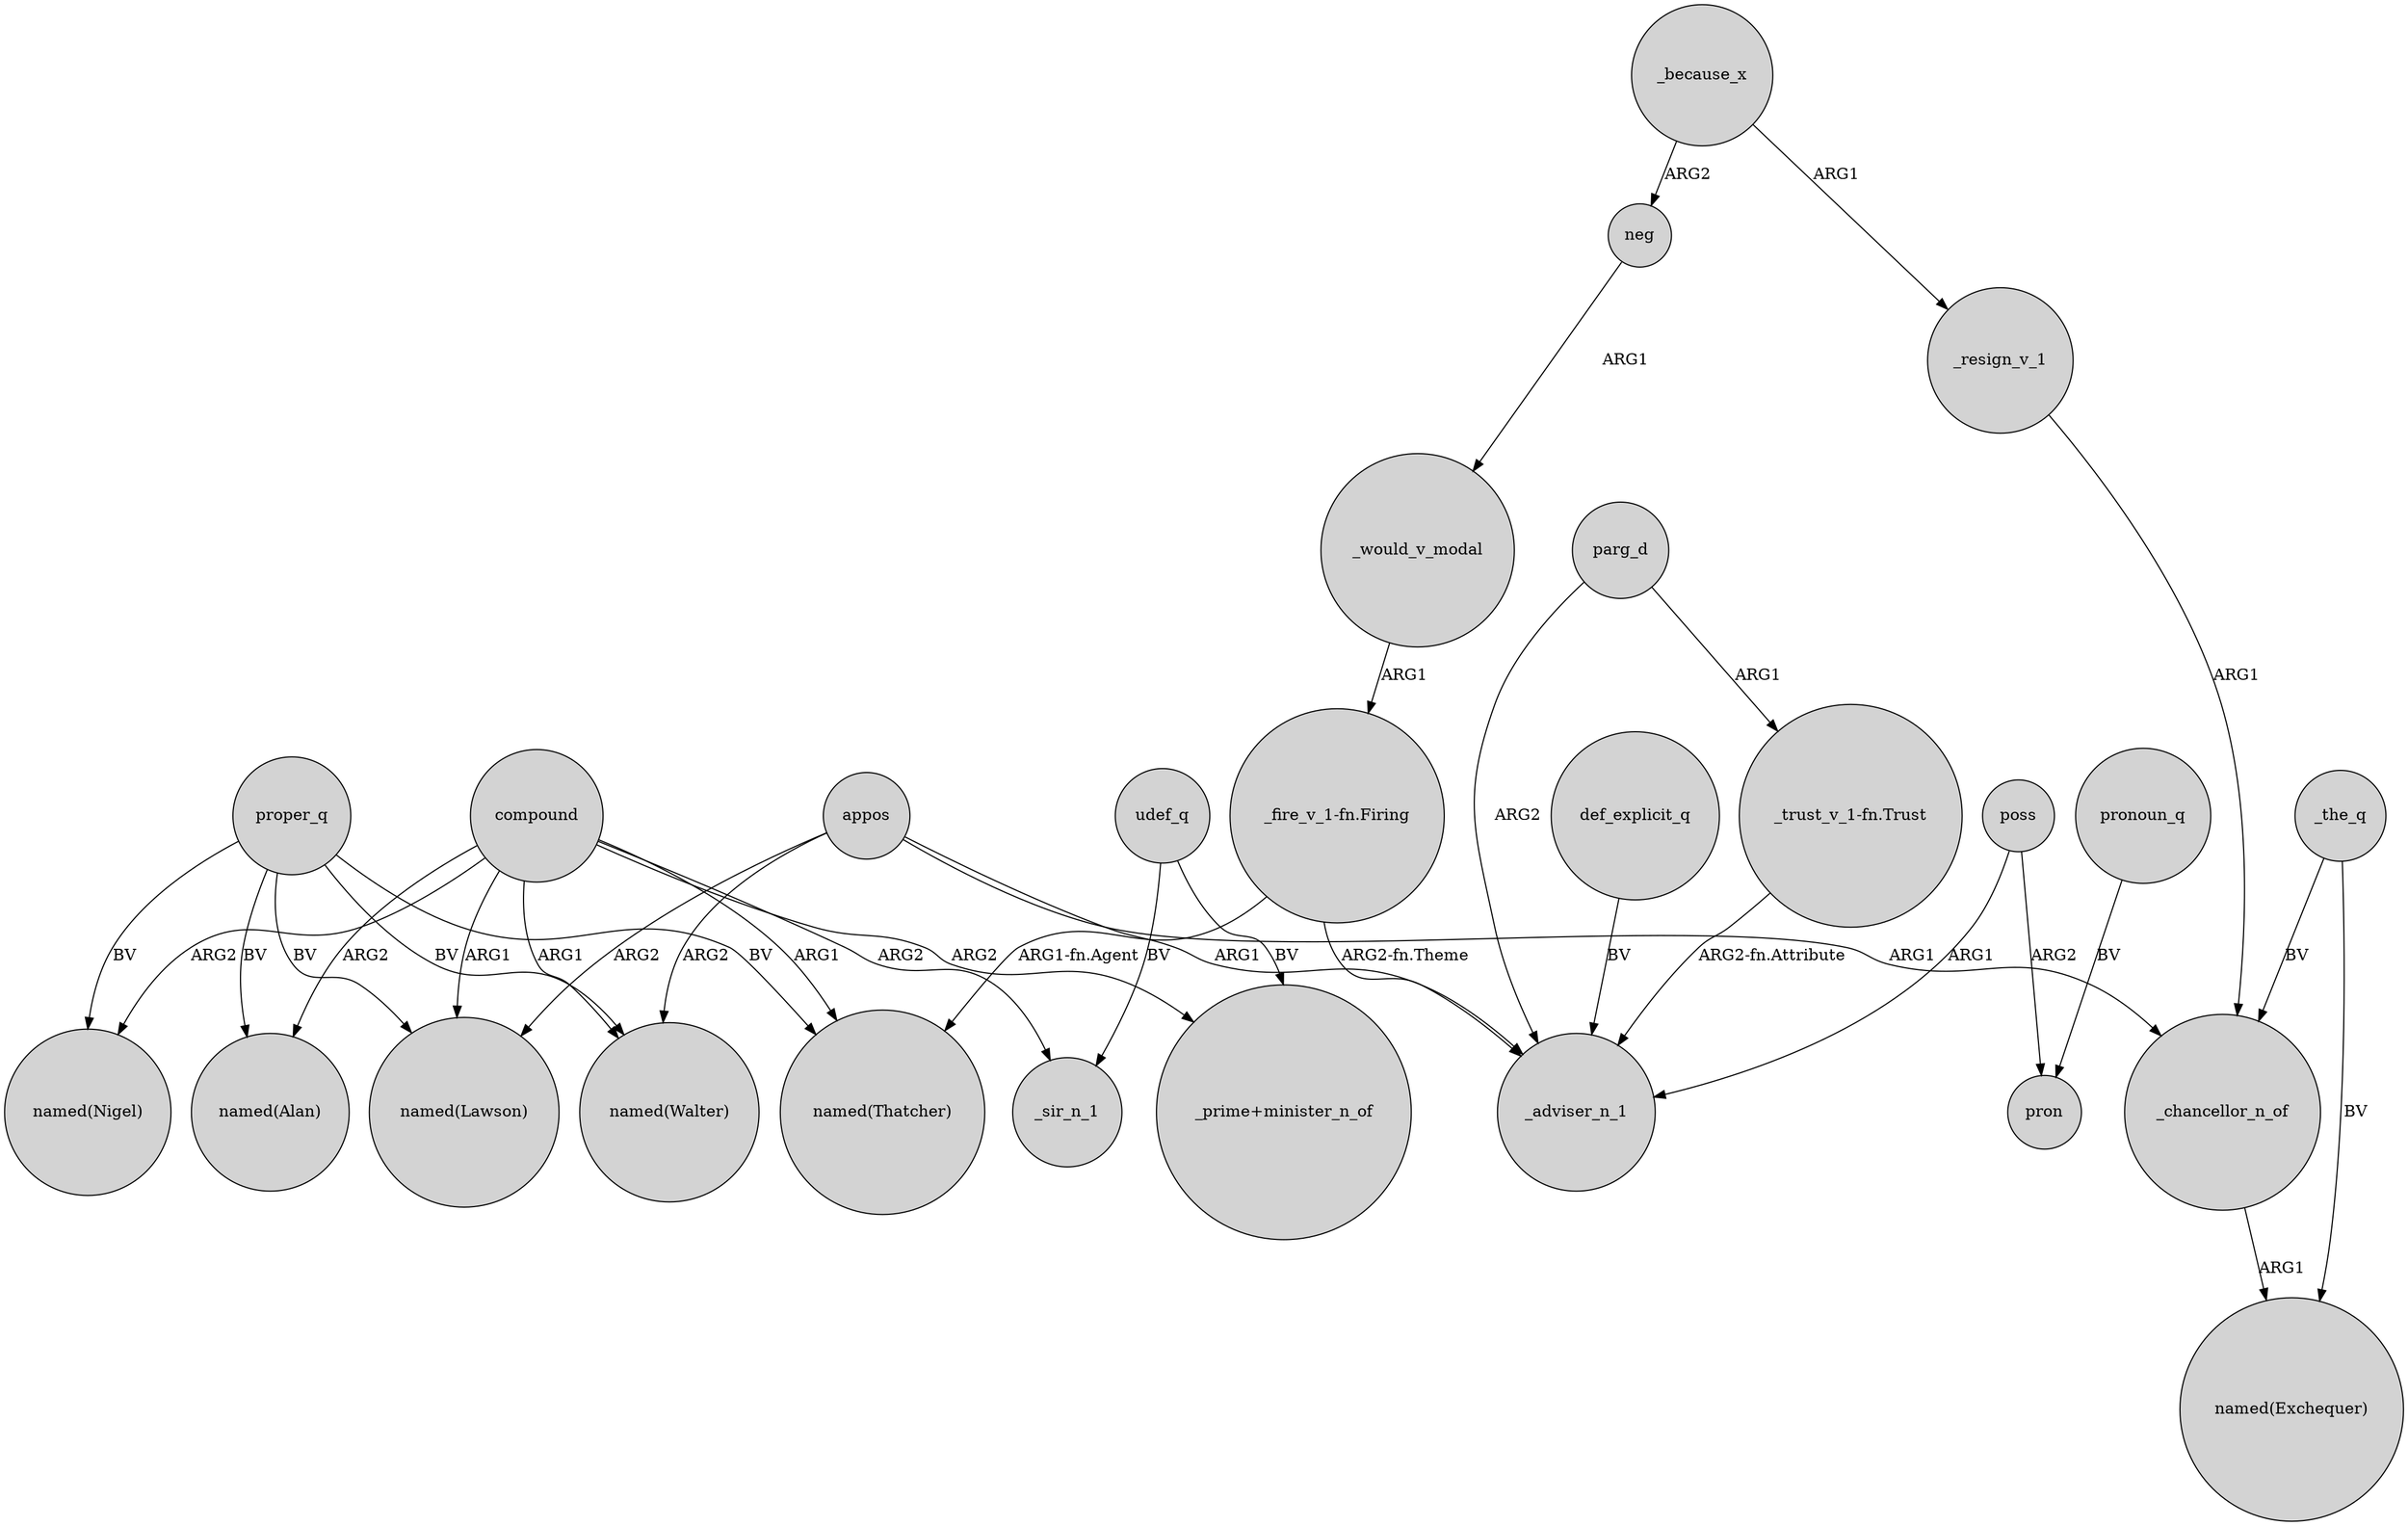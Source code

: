 digraph {
	node [shape=circle style=filled]
	neg -> _would_v_modal [label=ARG1]
	"_fire_v_1-fn.Firing" -> "named(Thatcher)" [label="ARG1-fn.Agent"]
	compound -> "named(Nigel)" [label=ARG2]
	poss -> pron [label=ARG2]
	compound -> "_prime+minister_n_of" [label=ARG2]
	"_trust_v_1-fn.Trust" -> _adviser_n_1 [label="ARG2-fn.Attribute"]
	proper_q -> "named(Walter)" [label=BV]
	_resign_v_1 -> _chancellor_n_of [label=ARG1]
	compound -> _sir_n_1 [label=ARG2]
	appos -> _adviser_n_1 [label=ARG1]
	proper_q -> "named(Alan)" [label=BV]
	"_fire_v_1-fn.Firing" -> _adviser_n_1 [label="ARG2-fn.Theme"]
	_would_v_modal -> "_fire_v_1-fn.Firing" [label=ARG1]
	def_explicit_q -> _adviser_n_1 [label=BV]
	appos -> "named(Lawson)" [label=ARG2]
	parg_d -> "_trust_v_1-fn.Trust" [label=ARG1]
	udef_q -> _sir_n_1 [label=BV]
	_because_x -> neg [label=ARG2]
	compound -> "named(Thatcher)" [label=ARG1]
	_chancellor_n_of -> "named(Exchequer)" [label=ARG1]
	pronoun_q -> pron [label=BV]
	udef_q -> "_prime+minister_n_of" [label=BV]
	_because_x -> _resign_v_1 [label=ARG1]
	appos -> _chancellor_n_of [label=ARG1]
	compound -> "named(Alan)" [label=ARG2]
	compound -> "named(Lawson)" [label=ARG1]
	proper_q -> "named(Lawson)" [label=BV]
	parg_d -> _adviser_n_1 [label=ARG2]
	_the_q -> _chancellor_n_of [label=BV]
	appos -> "named(Walter)" [label=ARG2]
	compound -> "named(Walter)" [label=ARG1]
	poss -> _adviser_n_1 [label=ARG1]
	proper_q -> "named(Nigel)" [label=BV]
	proper_q -> "named(Thatcher)" [label=BV]
	_the_q -> "named(Exchequer)" [label=BV]
}
